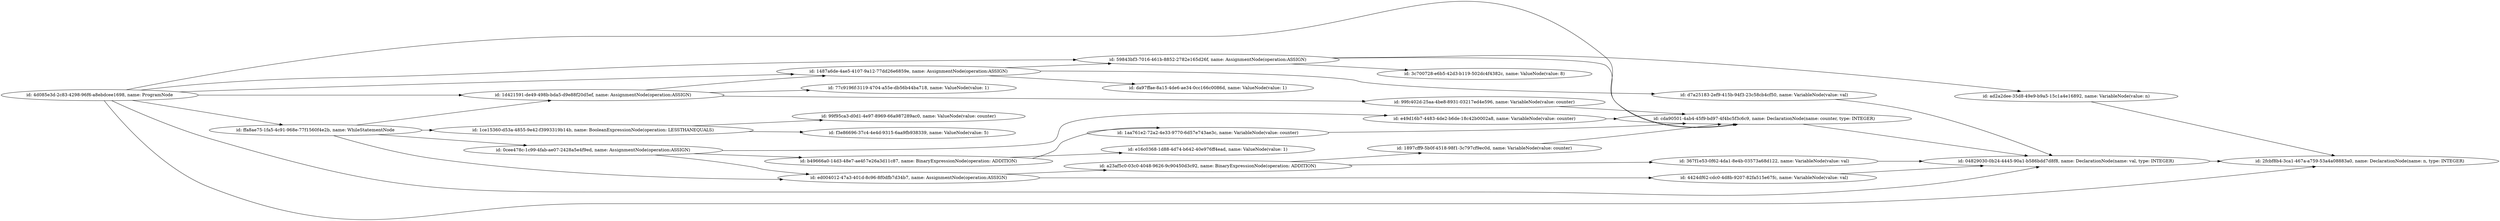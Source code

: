 digraph g {
	rankdir=LR
		"id: 1d421591-de49-498b-bda5-d9e88f20d5ef, name: AssignmentNode(operation:ASSIGN)" -> "id: 77c9196f-3119-4704-a55e-db56b44ba718, name: ValueNode(value: 1)"
		"id: 1d421591-de49-498b-bda5-d9e88f20d5ef, name: AssignmentNode(operation:ASSIGN)" -> "id: 99fc402d-25aa-4be8-8931-03217ed4e596, name: VariableNode(value: counter)"
		"id: 1d421591-de49-498b-bda5-d9e88f20d5ef, name: AssignmentNode(operation:ASSIGN)" -> "id: 1487a6de-4ae5-4107-9a12-77dd26e6859e, name: AssignmentNode(operation:ASSIGN)"
		"id: cda90501-4ab4-45f9-bd97-4f4bc5f3c6c9, name: DeclarationNode(name: counter, type: INTEGER)" -> "id: 04829030-0b24-4445-90a1-b586bdd7d8f8, name: DeclarationNode(name: val, type: INTEGER)"
		"id: 1ce15360-d53a-4855-9e42-f3993319b14b, name: BooleanExpressionNode(operation: LESSTHANEQUALS)" -> "id: 99f95ca3-d0d1-4e97-8969-66a987289ac0, name: ValueNode(value: counter)"
		"id: 1ce15360-d53a-4855-9e42-f3993319b14b, name: BooleanExpressionNode(operation: LESSTHANEQUALS)" -> "id: f3e86696-37c4-4e4d-9315-6aa9fb938339, name: ValueNode(value: 5)"
		"id: 4424df62-cdc0-4d8b-9207-82fa515e67fc, name: VariableNode(value: val)" -> "id: 04829030-0b24-4445-90a1-b586bdd7d8f8, name: DeclarationNode(name: val, type: INTEGER)"
		"id: 367f1e53-0f62-4da1-8e4b-03573a68d122, name: VariableNode(value: val)" -> "id: 04829030-0b24-4445-90a1-b586bdd7d8f8, name: DeclarationNode(name: val, type: INTEGER)"
		"id: ed004012-47a3-401d-8c96-8f0dfb7d34b7, name: AssignmentNode(operation:ASSIGN)" -> "id: 4424df62-cdc0-4d8b-9207-82fa515e67fc, name: VariableNode(value: val)"
		"id: ed004012-47a3-401d-8c96-8f0dfb7d34b7, name: AssignmentNode(operation:ASSIGN)" -> "id: a23af5c0-03c0-4048-9626-9c90450d3c92, name: BinaryExpressionNode(operation: ADDITION)"
		"id: 1487a6de-4ae5-4107-9a12-77dd26e6859e, name: AssignmentNode(operation:ASSIGN)" -> "id: d7a25183-2ef9-415b-94f3-23c58cb4cf50, name: VariableNode(value: val)"
		"id: 1487a6de-4ae5-4107-9a12-77dd26e6859e, name: AssignmentNode(operation:ASSIGN)" -> "id: 59843bf3-7016-461b-8852-2782e165d26f, name: AssignmentNode(operation:ASSIGN)"
		"id: 1487a6de-4ae5-4107-9a12-77dd26e6859e, name: AssignmentNode(operation:ASSIGN)" -> "id: da97ffae-8a15-4de6-ae34-0cc166c0086d, name: ValueNode(value: 1)"
		"id: e49d16b7-4483-4de2-b6de-18c42b0002a8, name: VariableNode(value: counter)" -> "id: cda90501-4ab4-45f9-bd97-4f4bc5f3c6c9, name: DeclarationNode(name: counter, type: INTEGER)"
		"id: 1aa761e2-72a2-4e33-9770-6d57e743ae3c, name: VariableNode(value: counter)" -> "id: cda90501-4ab4-45f9-bd97-4f4bc5f3c6c9, name: DeclarationNode(name: counter, type: INTEGER)"
		"id: d7a25183-2ef9-415b-94f3-23c58cb4cf50, name: VariableNode(value: val)" -> "id: 04829030-0b24-4445-90a1-b586bdd7d8f8, name: DeclarationNode(name: val, type: INTEGER)"
		"id: 1897cff9-5b0f-4518-98f1-3c797cf9ec0d, name: VariableNode(value: counter)" -> "id: cda90501-4ab4-45f9-bd97-4f4bc5f3c6c9, name: DeclarationNode(name: counter, type: INTEGER)"
		"id: 4d085e3d-2c83-4298-96f6-a8ebdcee1698, name: ProgramNode" -> "id: 1d421591-de49-498b-bda5-d9e88f20d5ef, name: AssignmentNode(operation:ASSIGN)"
		"id: 4d085e3d-2c83-4298-96f6-a8ebdcee1698, name: ProgramNode" -> "id: cda90501-4ab4-45f9-bd97-4f4bc5f3c6c9, name: DeclarationNode(name: counter, type: INTEGER)"
		"id: 4d085e3d-2c83-4298-96f6-a8ebdcee1698, name: ProgramNode" -> "id: 59843bf3-7016-461b-8852-2782e165d26f, name: AssignmentNode(operation:ASSIGN)"
		"id: 4d085e3d-2c83-4298-96f6-a8ebdcee1698, name: ProgramNode" -> "id: 04829030-0b24-4445-90a1-b586bdd7d8f8, name: DeclarationNode(name: val, type: INTEGER)"
		"id: 4d085e3d-2c83-4298-96f6-a8ebdcee1698, name: ProgramNode" -> "id: 1487a6de-4ae5-4107-9a12-77dd26e6859e, name: AssignmentNode(operation:ASSIGN)"
		"id: 4d085e3d-2c83-4298-96f6-a8ebdcee1698, name: ProgramNode" -> "id: ffa8ae75-1fa5-4c91-968e-77f1560f4e2b, name: WhileStatementNode"
		"id: 4d085e3d-2c83-4298-96f6-a8ebdcee1698, name: ProgramNode" -> "id: 2fcbf8b4-3ca1-467a-a759-53a4a08883a0, name: DeclarationNode(name: n, type: INTEGER)"
		"id: 59843bf3-7016-461b-8852-2782e165d26f, name: AssignmentNode(operation:ASSIGN)" -> "id: 3c700728-e6b5-42d3-b119-502dc4f4382c, name: ValueNode(value: 8)"
		"id: 59843bf3-7016-461b-8852-2782e165d26f, name: AssignmentNode(operation:ASSIGN)" -> "id: cda90501-4ab4-45f9-bd97-4f4bc5f3c6c9, name: DeclarationNode(name: counter, type: INTEGER)"
		"id: 59843bf3-7016-461b-8852-2782e165d26f, name: AssignmentNode(operation:ASSIGN)" -> "id: ad2a2dee-35d8-49e9-b9a5-15c1a4e16892, name: VariableNode(value: n)"
		"id: 99fc402d-25aa-4be8-8931-03217ed4e596, name: VariableNode(value: counter)" -> "id: cda90501-4ab4-45f9-bd97-4f4bc5f3c6c9, name: DeclarationNode(name: counter, type: INTEGER)"
		"id: a23af5c0-03c0-4048-9626-9c90450d3c92, name: BinaryExpressionNode(operation: ADDITION)" -> "id: 1897cff9-5b0f-4518-98f1-3c797cf9ec0d, name: VariableNode(value: counter)"
		"id: a23af5c0-03c0-4048-9626-9c90450d3c92, name: BinaryExpressionNode(operation: ADDITION)" -> "id: 367f1e53-0f62-4da1-8e4b-03573a68d122, name: VariableNode(value: val)"
		"id: 0cee478c-1c99-4fab-ae07-2428a5e4f9ed, name: AssignmentNode(operation:ASSIGN)" -> "id: ed004012-47a3-401d-8c96-8f0dfb7d34b7, name: AssignmentNode(operation:ASSIGN)"
		"id: 0cee478c-1c99-4fab-ae07-2428a5e4f9ed, name: AssignmentNode(operation:ASSIGN)" -> "id: e49d16b7-4483-4de2-b6de-18c42b0002a8, name: VariableNode(value: counter)"
		"id: 0cee478c-1c99-4fab-ae07-2428a5e4f9ed, name: AssignmentNode(operation:ASSIGN)" -> "id: b49666a0-14d3-48e7-ae4f-7e26a3d11c87, name: BinaryExpressionNode(operation: ADDITION)"
		"id: 04829030-0b24-4445-90a1-b586bdd7d8f8, name: DeclarationNode(name: val, type: INTEGER)" -> "id: 2fcbf8b4-3ca1-467a-a759-53a4a08883a0, name: DeclarationNode(name: n, type: INTEGER)"
		"id: ad2a2dee-35d8-49e9-b9a5-15c1a4e16892, name: VariableNode(value: n)" -> "id: 2fcbf8b4-3ca1-467a-a759-53a4a08883a0, name: DeclarationNode(name: n, type: INTEGER)"
		"id: ffa8ae75-1fa5-4c91-968e-77f1560f4e2b, name: WhileStatementNode" -> "id: 1d421591-de49-498b-bda5-d9e88f20d5ef, name: AssignmentNode(operation:ASSIGN)"
		"id: ffa8ae75-1fa5-4c91-968e-77f1560f4e2b, name: WhileStatementNode" -> "id: 1ce15360-d53a-4855-9e42-f3993319b14b, name: BooleanExpressionNode(operation: LESSTHANEQUALS)"
		"id: ffa8ae75-1fa5-4c91-968e-77f1560f4e2b, name: WhileStatementNode" -> "id: 0cee478c-1c99-4fab-ae07-2428a5e4f9ed, name: AssignmentNode(operation:ASSIGN)"
		"id: ffa8ae75-1fa5-4c91-968e-77f1560f4e2b, name: WhileStatementNode" -> "id: ed004012-47a3-401d-8c96-8f0dfb7d34b7, name: AssignmentNode(operation:ASSIGN)"
		"id: b49666a0-14d3-48e7-ae4f-7e26a3d11c87, name: BinaryExpressionNode(operation: ADDITION)" -> "id: e16c0368-1d88-4d74-b642-40e976ff4ead, name: ValueNode(value: 1)"
		"id: b49666a0-14d3-48e7-ae4f-7e26a3d11c87, name: BinaryExpressionNode(operation: ADDITION)" -> "id: 1aa761e2-72a2-4e33-9770-6d57e743ae3c, name: VariableNode(value: counter)"
}